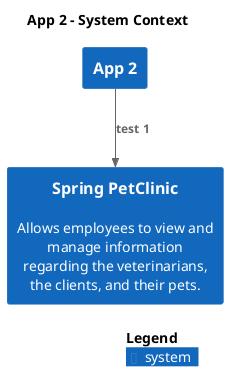 @startuml
set separator none
title App 2 - System Context

top to bottom direction

!include <C4/C4>
!include <C4/C4_Context>

System(App2, "App 2", $descr="", $tags="", $link="")
System(SpringPetClinic, "Spring PetClinic", $descr="Allows employees to view and manage information regarding the veterinarians, the clients, and their pets.", $tags="", $link="")

Rel(App2, SpringPetClinic, "test 1", $techn="", $tags="", $link="")

SHOW_LEGEND(true)
@enduml
